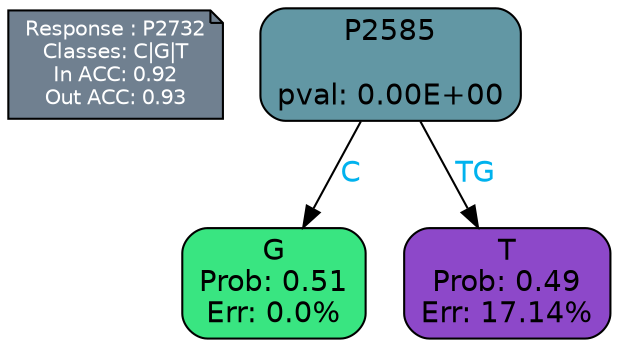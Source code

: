 digraph Tree {
node [shape=box, style="filled, rounded", color="black", fontname=helvetica] ;
graph [ranksep=equally, splines=polylines, bgcolor=transparent, dpi=600] ;
edge [fontname=helvetica] ;
LEGEND [label="Response : P2732
Classes: C|G|T
In ACC: 0.92
Out ACC: 0.93
",shape=note,align=left,style=filled,fillcolor="slategray",fontcolor="white",fontsize=10];1 [label="P2585

pval: 0.00E+00", fillcolor="#6297a4"] ;
2 [label="G
Prob: 0.51
Err: 0.0%", fillcolor="#39e581"] ;
3 [label="T
Prob: 0.49
Err: 17.14%", fillcolor="#8d48c9"] ;
1 -> 2 [label="C",fontcolor=deepskyblue2] ;
1 -> 3 [label="TG",fontcolor=deepskyblue2] ;
{rank = same; 2;3;}{rank = same; LEGEND;1;}}